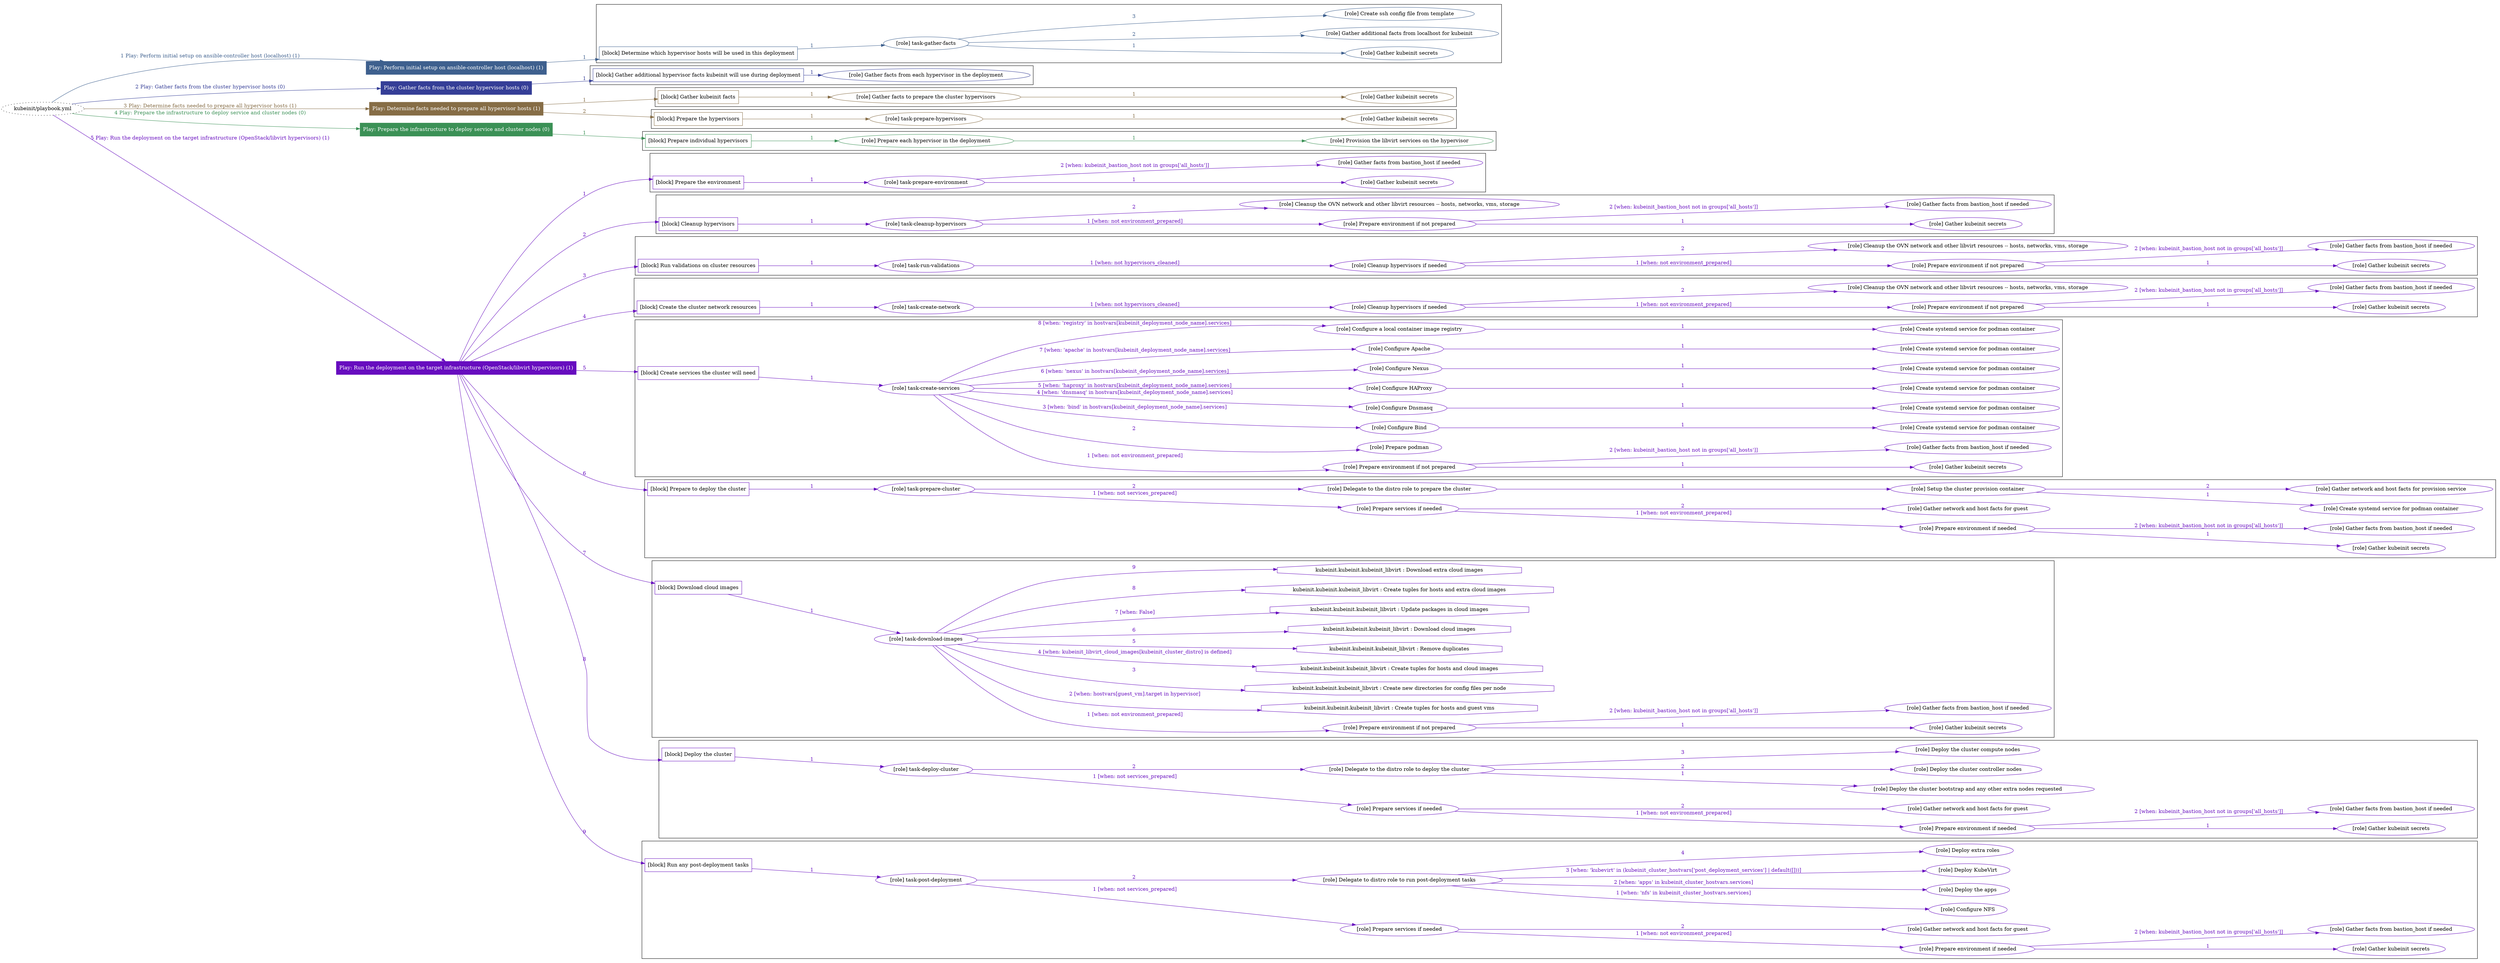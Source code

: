 digraph {
	graph [concentrate=true ordering=in rankdir=LR ratio=fill]
	edge [esep=5 sep=10]
	"kubeinit/playbook.yml" [URL="/home/runner/work/kubeinit/kubeinit/kubeinit/playbook.yml" id=playbook_08ec7c3e style=dotted]
	"kubeinit/playbook.yml" -> play_12ed6f10 [label="1 Play: Perform initial setup on ansible-controller host (localhost) (1)" color="#3e608e" fontcolor="#3e608e" id=edge_play_12ed6f10 labeltooltip="1 Play: Perform initial setup on ansible-controller host (localhost) (1)" tooltip="1 Play: Perform initial setup on ansible-controller host (localhost) (1)"]
	subgraph "Play: Perform initial setup on ansible-controller host (localhost) (1)" {
		play_12ed6f10 [label="Play: Perform initial setup on ansible-controller host (localhost) (1)" URL="/home/runner/work/kubeinit/kubeinit/kubeinit/playbook.yml" color="#3e608e" fontcolor="#ffffff" id=play_12ed6f10 shape=box style=filled tooltip=localhost]
		play_12ed6f10 -> block_1a555337 [label=1 color="#3e608e" fontcolor="#3e608e" id=edge_block_1a555337 labeltooltip=1 tooltip=1]
		subgraph cluster_block_1a555337 {
			block_1a555337 [label="[block] Determine which hypervisor hosts will be used in this deployment" URL="/home/runner/work/kubeinit/kubeinit/kubeinit/playbook.yml" color="#3e608e" id=block_1a555337 labeltooltip="Determine which hypervisor hosts will be used in this deployment" shape=box tooltip="Determine which hypervisor hosts will be used in this deployment"]
			block_1a555337 -> role_d65d535e [label="1 " color="#3e608e" fontcolor="#3e608e" id=edge_role_d65d535e labeltooltip="1 " tooltip="1 "]
			subgraph "task-gather-facts" {
				role_d65d535e [label="[role] task-gather-facts" URL="/home/runner/work/kubeinit/kubeinit/kubeinit/playbook.yml" color="#3e608e" id=role_d65d535e tooltip="task-gather-facts"]
				role_d65d535e -> role_f4d0f51a [label="1 " color="#3e608e" fontcolor="#3e608e" id=edge_role_f4d0f51a labeltooltip="1 " tooltip="1 "]
				subgraph "Gather kubeinit secrets" {
					role_f4d0f51a [label="[role] Gather kubeinit secrets" URL="/home/runner/.ansible/collections/ansible_collections/kubeinit/kubeinit/roles/kubeinit_prepare/tasks/build_hypervisors_group.yml" color="#3e608e" id=role_f4d0f51a tooltip="Gather kubeinit secrets"]
				}
				role_d65d535e -> role_9dba77b3 [label="2 " color="#3e608e" fontcolor="#3e608e" id=edge_role_9dba77b3 labeltooltip="2 " tooltip="2 "]
				subgraph "Gather additional facts from localhost for kubeinit" {
					role_9dba77b3 [label="[role] Gather additional facts from localhost for kubeinit" URL="/home/runner/.ansible/collections/ansible_collections/kubeinit/kubeinit/roles/kubeinit_prepare/tasks/build_hypervisors_group.yml" color="#3e608e" id=role_9dba77b3 tooltip="Gather additional facts from localhost for kubeinit"]
				}
				role_d65d535e -> role_646c5c0f [label="3 " color="#3e608e" fontcolor="#3e608e" id=edge_role_646c5c0f labeltooltip="3 " tooltip="3 "]
				subgraph "Create ssh config file from template" {
					role_646c5c0f [label="[role] Create ssh config file from template" URL="/home/runner/.ansible/collections/ansible_collections/kubeinit/kubeinit/roles/kubeinit_prepare/tasks/build_hypervisors_group.yml" color="#3e608e" id=role_646c5c0f tooltip="Create ssh config file from template"]
				}
			}
		}
	}
	"kubeinit/playbook.yml" -> play_ee536a02 [label="2 Play: Gather facts from the cluster hypervisor hosts (0)" color="#353e97" fontcolor="#353e97" id=edge_play_ee536a02 labeltooltip="2 Play: Gather facts from the cluster hypervisor hosts (0)" tooltip="2 Play: Gather facts from the cluster hypervisor hosts (0)"]
	subgraph "Play: Gather facts from the cluster hypervisor hosts (0)" {
		play_ee536a02 [label="Play: Gather facts from the cluster hypervisor hosts (0)" URL="/home/runner/work/kubeinit/kubeinit/kubeinit/playbook.yml" color="#353e97" fontcolor="#ffffff" id=play_ee536a02 shape=box style=filled tooltip="Play: Gather facts from the cluster hypervisor hosts (0)"]
		play_ee536a02 -> block_5d9f57e0 [label=1 color="#353e97" fontcolor="#353e97" id=edge_block_5d9f57e0 labeltooltip=1 tooltip=1]
		subgraph cluster_block_5d9f57e0 {
			block_5d9f57e0 [label="[block] Gather additional hypervisor facts kubeinit will use during deployment" URL="/home/runner/work/kubeinit/kubeinit/kubeinit/playbook.yml" color="#353e97" id=block_5d9f57e0 labeltooltip="Gather additional hypervisor facts kubeinit will use during deployment" shape=box tooltip="Gather additional hypervisor facts kubeinit will use during deployment"]
			block_5d9f57e0 -> role_da6ec9a6 [label="1 " color="#353e97" fontcolor="#353e97" id=edge_role_da6ec9a6 labeltooltip="1 " tooltip="1 "]
			subgraph "Gather facts from each hypervisor in the deployment" {
				role_da6ec9a6 [label="[role] Gather facts from each hypervisor in the deployment" URL="/home/runner/work/kubeinit/kubeinit/kubeinit/playbook.yml" color="#353e97" id=role_da6ec9a6 tooltip="Gather facts from each hypervisor in the deployment"]
			}
		}
	}
	"kubeinit/playbook.yml" -> play_3bdcb96e [label="3 Play: Determine facts needed to prepare all hypervisor hosts (1)" color="#866d46" fontcolor="#866d46" id=edge_play_3bdcb96e labeltooltip="3 Play: Determine facts needed to prepare all hypervisor hosts (1)" tooltip="3 Play: Determine facts needed to prepare all hypervisor hosts (1)"]
	subgraph "Play: Determine facts needed to prepare all hypervisor hosts (1)" {
		play_3bdcb96e [label="Play: Determine facts needed to prepare all hypervisor hosts (1)" URL="/home/runner/work/kubeinit/kubeinit/kubeinit/playbook.yml" color="#866d46" fontcolor="#ffffff" id=play_3bdcb96e shape=box style=filled tooltip=localhost]
		play_3bdcb96e -> block_f6c8a463 [label=1 color="#866d46" fontcolor="#866d46" id=edge_block_f6c8a463 labeltooltip=1 tooltip=1]
		subgraph cluster_block_f6c8a463 {
			block_f6c8a463 [label="[block] Gather kubeinit facts" URL="/home/runner/work/kubeinit/kubeinit/kubeinit/playbook.yml" color="#866d46" id=block_f6c8a463 labeltooltip="Gather kubeinit facts" shape=box tooltip="Gather kubeinit facts"]
			block_f6c8a463 -> role_5ce0b0cf [label="1 " color="#866d46" fontcolor="#866d46" id=edge_role_5ce0b0cf labeltooltip="1 " tooltip="1 "]
			subgraph "Gather facts to prepare the cluster hypervisors" {
				role_5ce0b0cf [label="[role] Gather facts to prepare the cluster hypervisors" URL="/home/runner/work/kubeinit/kubeinit/kubeinit/playbook.yml" color="#866d46" id=role_5ce0b0cf tooltip="Gather facts to prepare the cluster hypervisors"]
				role_5ce0b0cf -> role_f9152ac8 [label="1 " color="#866d46" fontcolor="#866d46" id=edge_role_f9152ac8 labeltooltip="1 " tooltip="1 "]
				subgraph "Gather kubeinit secrets" {
					role_f9152ac8 [label="[role] Gather kubeinit secrets" URL="/home/runner/.ansible/collections/ansible_collections/kubeinit/kubeinit/roles/kubeinit_prepare/tasks/gather_kubeinit_facts.yml" color="#866d46" id=role_f9152ac8 tooltip="Gather kubeinit secrets"]
				}
			}
		}
		play_3bdcb96e -> block_72386285 [label=2 color="#866d46" fontcolor="#866d46" id=edge_block_72386285 labeltooltip=2 tooltip=2]
		subgraph cluster_block_72386285 {
			block_72386285 [label="[block] Prepare the hypervisors" URL="/home/runner/work/kubeinit/kubeinit/kubeinit/playbook.yml" color="#866d46" id=block_72386285 labeltooltip="Prepare the hypervisors" shape=box tooltip="Prepare the hypervisors"]
			block_72386285 -> role_92b0559b [label="1 " color="#866d46" fontcolor="#866d46" id=edge_role_92b0559b labeltooltip="1 " tooltip="1 "]
			subgraph "task-prepare-hypervisors" {
				role_92b0559b [label="[role] task-prepare-hypervisors" URL="/home/runner/work/kubeinit/kubeinit/kubeinit/playbook.yml" color="#866d46" id=role_92b0559b tooltip="task-prepare-hypervisors"]
				role_92b0559b -> role_fb3ad36e [label="1 " color="#866d46" fontcolor="#866d46" id=edge_role_fb3ad36e labeltooltip="1 " tooltip="1 "]
				subgraph "Gather kubeinit secrets" {
					role_fb3ad36e [label="[role] Gather kubeinit secrets" URL="/home/runner/.ansible/collections/ansible_collections/kubeinit/kubeinit/roles/kubeinit_prepare/tasks/gather_kubeinit_facts.yml" color="#866d46" id=role_fb3ad36e tooltip="Gather kubeinit secrets"]
				}
			}
		}
	}
	"kubeinit/playbook.yml" -> play_a2f97cb0 [label="4 Play: Prepare the infrastructure to deploy service and cluster nodes (0)" color="#3b9156" fontcolor="#3b9156" id=edge_play_a2f97cb0 labeltooltip="4 Play: Prepare the infrastructure to deploy service and cluster nodes (0)" tooltip="4 Play: Prepare the infrastructure to deploy service and cluster nodes (0)"]
	subgraph "Play: Prepare the infrastructure to deploy service and cluster nodes (0)" {
		play_a2f97cb0 [label="Play: Prepare the infrastructure to deploy service and cluster nodes (0)" URL="/home/runner/work/kubeinit/kubeinit/kubeinit/playbook.yml" color="#3b9156" fontcolor="#ffffff" id=play_a2f97cb0 shape=box style=filled tooltip="Play: Prepare the infrastructure to deploy service and cluster nodes (0)"]
		play_a2f97cb0 -> block_b6329517 [label=1 color="#3b9156" fontcolor="#3b9156" id=edge_block_b6329517 labeltooltip=1 tooltip=1]
		subgraph cluster_block_b6329517 {
			block_b6329517 [label="[block] Prepare individual hypervisors" URL="/home/runner/work/kubeinit/kubeinit/kubeinit/playbook.yml" color="#3b9156" id=block_b6329517 labeltooltip="Prepare individual hypervisors" shape=box tooltip="Prepare individual hypervisors"]
			block_b6329517 -> role_7e7d5254 [label="1 " color="#3b9156" fontcolor="#3b9156" id=edge_role_7e7d5254 labeltooltip="1 " tooltip="1 "]
			subgraph "Prepare each hypervisor in the deployment" {
				role_7e7d5254 [label="[role] Prepare each hypervisor in the deployment" URL="/home/runner/work/kubeinit/kubeinit/kubeinit/playbook.yml" color="#3b9156" id=role_7e7d5254 tooltip="Prepare each hypervisor in the deployment"]
				role_7e7d5254 -> role_4ab13ee2 [label="1 " color="#3b9156" fontcolor="#3b9156" id=edge_role_4ab13ee2 labeltooltip="1 " tooltip="1 "]
				subgraph "Provision the libvirt services on the hypervisor" {
					role_4ab13ee2 [label="[role] Provision the libvirt services on the hypervisor" URL="/home/runner/.ansible/collections/ansible_collections/kubeinit/kubeinit/roles/kubeinit_prepare/tasks/prepare_hypervisor.yml" color="#3b9156" id=role_4ab13ee2 tooltip="Provision the libvirt services on the hypervisor"]
				}
			}
		}
	}
	"kubeinit/playbook.yml" -> play_ad99566f [label="5 Play: Run the deployment on the target infrastructure (OpenStack/libvirt hypervisors) (1)" color="#670dbf" fontcolor="#670dbf" id=edge_play_ad99566f labeltooltip="5 Play: Run the deployment on the target infrastructure (OpenStack/libvirt hypervisors) (1)" tooltip="5 Play: Run the deployment on the target infrastructure (OpenStack/libvirt hypervisors) (1)"]
	subgraph "Play: Run the deployment on the target infrastructure (OpenStack/libvirt hypervisors) (1)" {
		play_ad99566f [label="Play: Run the deployment on the target infrastructure (OpenStack/libvirt hypervisors) (1)" URL="/home/runner/work/kubeinit/kubeinit/kubeinit/playbook.yml" color="#670dbf" fontcolor="#ffffff" id=play_ad99566f shape=box style=filled tooltip=localhost]
		play_ad99566f -> block_abda7d56 [label=1 color="#670dbf" fontcolor="#670dbf" id=edge_block_abda7d56 labeltooltip=1 tooltip=1]
		subgraph cluster_block_abda7d56 {
			block_abda7d56 [label="[block] Prepare the environment" URL="/home/runner/work/kubeinit/kubeinit/kubeinit/playbook.yml" color="#670dbf" id=block_abda7d56 labeltooltip="Prepare the environment" shape=box tooltip="Prepare the environment"]
			block_abda7d56 -> role_585fb19f [label="1 " color="#670dbf" fontcolor="#670dbf" id=edge_role_585fb19f labeltooltip="1 " tooltip="1 "]
			subgraph "task-prepare-environment" {
				role_585fb19f [label="[role] task-prepare-environment" URL="/home/runner/work/kubeinit/kubeinit/kubeinit/playbook.yml" color="#670dbf" id=role_585fb19f tooltip="task-prepare-environment"]
				role_585fb19f -> role_8fb4e7ad [label="1 " color="#670dbf" fontcolor="#670dbf" id=edge_role_8fb4e7ad labeltooltip="1 " tooltip="1 "]
				subgraph "Gather kubeinit secrets" {
					role_8fb4e7ad [label="[role] Gather kubeinit secrets" URL="/home/runner/.ansible/collections/ansible_collections/kubeinit/kubeinit/roles/kubeinit_prepare/tasks/gather_kubeinit_facts.yml" color="#670dbf" id=role_8fb4e7ad tooltip="Gather kubeinit secrets"]
				}
				role_585fb19f -> role_7e71d347 [label="2 [when: kubeinit_bastion_host not in groups['all_hosts']]" color="#670dbf" fontcolor="#670dbf" id=edge_role_7e71d347 labeltooltip="2 [when: kubeinit_bastion_host not in groups['all_hosts']]" tooltip="2 [when: kubeinit_bastion_host not in groups['all_hosts']]"]
				subgraph "Gather facts from bastion_host if needed" {
					role_7e71d347 [label="[role] Gather facts from bastion_host if needed" URL="/home/runner/.ansible/collections/ansible_collections/kubeinit/kubeinit/roles/kubeinit_prepare/tasks/main.yml" color="#670dbf" id=role_7e71d347 tooltip="Gather facts from bastion_host if needed"]
				}
			}
		}
		play_ad99566f -> block_5d098be4 [label=2 color="#670dbf" fontcolor="#670dbf" id=edge_block_5d098be4 labeltooltip=2 tooltip=2]
		subgraph cluster_block_5d098be4 {
			block_5d098be4 [label="[block] Cleanup hypervisors" URL="/home/runner/work/kubeinit/kubeinit/kubeinit/playbook.yml" color="#670dbf" id=block_5d098be4 labeltooltip="Cleanup hypervisors" shape=box tooltip="Cleanup hypervisors"]
			block_5d098be4 -> role_5d64530e [label="1 " color="#670dbf" fontcolor="#670dbf" id=edge_role_5d64530e labeltooltip="1 " tooltip="1 "]
			subgraph "task-cleanup-hypervisors" {
				role_5d64530e [label="[role] task-cleanup-hypervisors" URL="/home/runner/work/kubeinit/kubeinit/kubeinit/playbook.yml" color="#670dbf" id=role_5d64530e tooltip="task-cleanup-hypervisors"]
				role_5d64530e -> role_6885a7ba [label="1 [when: not environment_prepared]" color="#670dbf" fontcolor="#670dbf" id=edge_role_6885a7ba labeltooltip="1 [when: not environment_prepared]" tooltip="1 [when: not environment_prepared]"]
				subgraph "Prepare environment if not prepared" {
					role_6885a7ba [label="[role] Prepare environment if not prepared" URL="/home/runner/.ansible/collections/ansible_collections/kubeinit/kubeinit/roles/kubeinit_libvirt/tasks/cleanup_hypervisors.yml" color="#670dbf" id=role_6885a7ba tooltip="Prepare environment if not prepared"]
					role_6885a7ba -> role_aa799980 [label="1 " color="#670dbf" fontcolor="#670dbf" id=edge_role_aa799980 labeltooltip="1 " tooltip="1 "]
					subgraph "Gather kubeinit secrets" {
						role_aa799980 [label="[role] Gather kubeinit secrets" URL="/home/runner/.ansible/collections/ansible_collections/kubeinit/kubeinit/roles/kubeinit_prepare/tasks/gather_kubeinit_facts.yml" color="#670dbf" id=role_aa799980 tooltip="Gather kubeinit secrets"]
					}
					role_6885a7ba -> role_cbe39ec2 [label="2 [when: kubeinit_bastion_host not in groups['all_hosts']]" color="#670dbf" fontcolor="#670dbf" id=edge_role_cbe39ec2 labeltooltip="2 [when: kubeinit_bastion_host not in groups['all_hosts']]" tooltip="2 [when: kubeinit_bastion_host not in groups['all_hosts']]"]
					subgraph "Gather facts from bastion_host if needed" {
						role_cbe39ec2 [label="[role] Gather facts from bastion_host if needed" URL="/home/runner/.ansible/collections/ansible_collections/kubeinit/kubeinit/roles/kubeinit_prepare/tasks/main.yml" color="#670dbf" id=role_cbe39ec2 tooltip="Gather facts from bastion_host if needed"]
					}
				}
				role_5d64530e -> role_1bf065bf [label="2 " color="#670dbf" fontcolor="#670dbf" id=edge_role_1bf065bf labeltooltip="2 " tooltip="2 "]
				subgraph "Cleanup the OVN network and other libvirt resources -- hosts, networks, vms, storage" {
					role_1bf065bf [label="[role] Cleanup the OVN network and other libvirt resources -- hosts, networks, vms, storage" URL="/home/runner/.ansible/collections/ansible_collections/kubeinit/kubeinit/roles/kubeinit_libvirt/tasks/cleanup_hypervisors.yml" color="#670dbf" id=role_1bf065bf tooltip="Cleanup the OVN network and other libvirt resources -- hosts, networks, vms, storage"]
				}
			}
		}
		play_ad99566f -> block_1a56eb21 [label=3 color="#670dbf" fontcolor="#670dbf" id=edge_block_1a56eb21 labeltooltip=3 tooltip=3]
		subgraph cluster_block_1a56eb21 {
			block_1a56eb21 [label="[block] Run validations on cluster resources" URL="/home/runner/work/kubeinit/kubeinit/kubeinit/playbook.yml" color="#670dbf" id=block_1a56eb21 labeltooltip="Run validations on cluster resources" shape=box tooltip="Run validations on cluster resources"]
			block_1a56eb21 -> role_e16a46fb [label="1 " color="#670dbf" fontcolor="#670dbf" id=edge_role_e16a46fb labeltooltip="1 " tooltip="1 "]
			subgraph "task-run-validations" {
				role_e16a46fb [label="[role] task-run-validations" URL="/home/runner/work/kubeinit/kubeinit/kubeinit/playbook.yml" color="#670dbf" id=role_e16a46fb tooltip="task-run-validations"]
				role_e16a46fb -> role_4ffbe7b4 [label="1 [when: not hypervisors_cleaned]" color="#670dbf" fontcolor="#670dbf" id=edge_role_4ffbe7b4 labeltooltip="1 [when: not hypervisors_cleaned]" tooltip="1 [when: not hypervisors_cleaned]"]
				subgraph "Cleanup hypervisors if needed" {
					role_4ffbe7b4 [label="[role] Cleanup hypervisors if needed" URL="/home/runner/.ansible/collections/ansible_collections/kubeinit/kubeinit/roles/kubeinit_validations/tasks/main.yml" color="#670dbf" id=role_4ffbe7b4 tooltip="Cleanup hypervisors if needed"]
					role_4ffbe7b4 -> role_87df8b4b [label="1 [when: not environment_prepared]" color="#670dbf" fontcolor="#670dbf" id=edge_role_87df8b4b labeltooltip="1 [when: not environment_prepared]" tooltip="1 [when: not environment_prepared]"]
					subgraph "Prepare environment if not prepared" {
						role_87df8b4b [label="[role] Prepare environment if not prepared" URL="/home/runner/.ansible/collections/ansible_collections/kubeinit/kubeinit/roles/kubeinit_libvirt/tasks/cleanup_hypervisors.yml" color="#670dbf" id=role_87df8b4b tooltip="Prepare environment if not prepared"]
						role_87df8b4b -> role_d9d6ab07 [label="1 " color="#670dbf" fontcolor="#670dbf" id=edge_role_d9d6ab07 labeltooltip="1 " tooltip="1 "]
						subgraph "Gather kubeinit secrets" {
							role_d9d6ab07 [label="[role] Gather kubeinit secrets" URL="/home/runner/.ansible/collections/ansible_collections/kubeinit/kubeinit/roles/kubeinit_prepare/tasks/gather_kubeinit_facts.yml" color="#670dbf" id=role_d9d6ab07 tooltip="Gather kubeinit secrets"]
						}
						role_87df8b4b -> role_69b92527 [label="2 [when: kubeinit_bastion_host not in groups['all_hosts']]" color="#670dbf" fontcolor="#670dbf" id=edge_role_69b92527 labeltooltip="2 [when: kubeinit_bastion_host not in groups['all_hosts']]" tooltip="2 [when: kubeinit_bastion_host not in groups['all_hosts']]"]
						subgraph "Gather facts from bastion_host if needed" {
							role_69b92527 [label="[role] Gather facts from bastion_host if needed" URL="/home/runner/.ansible/collections/ansible_collections/kubeinit/kubeinit/roles/kubeinit_prepare/tasks/main.yml" color="#670dbf" id=role_69b92527 tooltip="Gather facts from bastion_host if needed"]
						}
					}
					role_4ffbe7b4 -> role_d5aeab8c [label="2 " color="#670dbf" fontcolor="#670dbf" id=edge_role_d5aeab8c labeltooltip="2 " tooltip="2 "]
					subgraph "Cleanup the OVN network and other libvirt resources -- hosts, networks, vms, storage" {
						role_d5aeab8c [label="[role] Cleanup the OVN network and other libvirt resources -- hosts, networks, vms, storage" URL="/home/runner/.ansible/collections/ansible_collections/kubeinit/kubeinit/roles/kubeinit_libvirt/tasks/cleanup_hypervisors.yml" color="#670dbf" id=role_d5aeab8c tooltip="Cleanup the OVN network and other libvirt resources -- hosts, networks, vms, storage"]
					}
				}
			}
		}
		play_ad99566f -> block_ac04b1c7 [label=4 color="#670dbf" fontcolor="#670dbf" id=edge_block_ac04b1c7 labeltooltip=4 tooltip=4]
		subgraph cluster_block_ac04b1c7 {
			block_ac04b1c7 [label="[block] Create the cluster network resources" URL="/home/runner/work/kubeinit/kubeinit/kubeinit/playbook.yml" color="#670dbf" id=block_ac04b1c7 labeltooltip="Create the cluster network resources" shape=box tooltip="Create the cluster network resources"]
			block_ac04b1c7 -> role_a1727f25 [label="1 " color="#670dbf" fontcolor="#670dbf" id=edge_role_a1727f25 labeltooltip="1 " tooltip="1 "]
			subgraph "task-create-network" {
				role_a1727f25 [label="[role] task-create-network" URL="/home/runner/work/kubeinit/kubeinit/kubeinit/playbook.yml" color="#670dbf" id=role_a1727f25 tooltip="task-create-network"]
				role_a1727f25 -> role_662faa00 [label="1 [when: not hypervisors_cleaned]" color="#670dbf" fontcolor="#670dbf" id=edge_role_662faa00 labeltooltip="1 [when: not hypervisors_cleaned]" tooltip="1 [when: not hypervisors_cleaned]"]
				subgraph "Cleanup hypervisors if needed" {
					role_662faa00 [label="[role] Cleanup hypervisors if needed" URL="/home/runner/.ansible/collections/ansible_collections/kubeinit/kubeinit/roles/kubeinit_libvirt/tasks/create_network.yml" color="#670dbf" id=role_662faa00 tooltip="Cleanup hypervisors if needed"]
					role_662faa00 -> role_e7b7d570 [label="1 [when: not environment_prepared]" color="#670dbf" fontcolor="#670dbf" id=edge_role_e7b7d570 labeltooltip="1 [when: not environment_prepared]" tooltip="1 [when: not environment_prepared]"]
					subgraph "Prepare environment if not prepared" {
						role_e7b7d570 [label="[role] Prepare environment if not prepared" URL="/home/runner/.ansible/collections/ansible_collections/kubeinit/kubeinit/roles/kubeinit_libvirt/tasks/cleanup_hypervisors.yml" color="#670dbf" id=role_e7b7d570 tooltip="Prepare environment if not prepared"]
						role_e7b7d570 -> role_660aa59c [label="1 " color="#670dbf" fontcolor="#670dbf" id=edge_role_660aa59c labeltooltip="1 " tooltip="1 "]
						subgraph "Gather kubeinit secrets" {
							role_660aa59c [label="[role] Gather kubeinit secrets" URL="/home/runner/.ansible/collections/ansible_collections/kubeinit/kubeinit/roles/kubeinit_prepare/tasks/gather_kubeinit_facts.yml" color="#670dbf" id=role_660aa59c tooltip="Gather kubeinit secrets"]
						}
						role_e7b7d570 -> role_97b4f26d [label="2 [when: kubeinit_bastion_host not in groups['all_hosts']]" color="#670dbf" fontcolor="#670dbf" id=edge_role_97b4f26d labeltooltip="2 [when: kubeinit_bastion_host not in groups['all_hosts']]" tooltip="2 [when: kubeinit_bastion_host not in groups['all_hosts']]"]
						subgraph "Gather facts from bastion_host if needed" {
							role_97b4f26d [label="[role] Gather facts from bastion_host if needed" URL="/home/runner/.ansible/collections/ansible_collections/kubeinit/kubeinit/roles/kubeinit_prepare/tasks/main.yml" color="#670dbf" id=role_97b4f26d tooltip="Gather facts from bastion_host if needed"]
						}
					}
					role_662faa00 -> role_501478ac [label="2 " color="#670dbf" fontcolor="#670dbf" id=edge_role_501478ac labeltooltip="2 " tooltip="2 "]
					subgraph "Cleanup the OVN network and other libvirt resources -- hosts, networks, vms, storage" {
						role_501478ac [label="[role] Cleanup the OVN network and other libvirt resources -- hosts, networks, vms, storage" URL="/home/runner/.ansible/collections/ansible_collections/kubeinit/kubeinit/roles/kubeinit_libvirt/tasks/cleanup_hypervisors.yml" color="#670dbf" id=role_501478ac tooltip="Cleanup the OVN network and other libvirt resources -- hosts, networks, vms, storage"]
					}
				}
			}
		}
		play_ad99566f -> block_d02f5ea3 [label=5 color="#670dbf" fontcolor="#670dbf" id=edge_block_d02f5ea3 labeltooltip=5 tooltip=5]
		subgraph cluster_block_d02f5ea3 {
			block_d02f5ea3 [label="[block] Create services the cluster will need" URL="/home/runner/work/kubeinit/kubeinit/kubeinit/playbook.yml" color="#670dbf" id=block_d02f5ea3 labeltooltip="Create services the cluster will need" shape=box tooltip="Create services the cluster will need"]
			block_d02f5ea3 -> role_9ae91412 [label="1 " color="#670dbf" fontcolor="#670dbf" id=edge_role_9ae91412 labeltooltip="1 " tooltip="1 "]
			subgraph "task-create-services" {
				role_9ae91412 [label="[role] task-create-services" URL="/home/runner/work/kubeinit/kubeinit/kubeinit/playbook.yml" color="#670dbf" id=role_9ae91412 tooltip="task-create-services"]
				role_9ae91412 -> role_6a547fdb [label="1 [when: not environment_prepared]" color="#670dbf" fontcolor="#670dbf" id=edge_role_6a547fdb labeltooltip="1 [when: not environment_prepared]" tooltip="1 [when: not environment_prepared]"]
				subgraph "Prepare environment if not prepared" {
					role_6a547fdb [label="[role] Prepare environment if not prepared" URL="/home/runner/.ansible/collections/ansible_collections/kubeinit/kubeinit/roles/kubeinit_services/tasks/main.yml" color="#670dbf" id=role_6a547fdb tooltip="Prepare environment if not prepared"]
					role_6a547fdb -> role_362484d3 [label="1 " color="#670dbf" fontcolor="#670dbf" id=edge_role_362484d3 labeltooltip="1 " tooltip="1 "]
					subgraph "Gather kubeinit secrets" {
						role_362484d3 [label="[role] Gather kubeinit secrets" URL="/home/runner/.ansible/collections/ansible_collections/kubeinit/kubeinit/roles/kubeinit_prepare/tasks/gather_kubeinit_facts.yml" color="#670dbf" id=role_362484d3 tooltip="Gather kubeinit secrets"]
					}
					role_6a547fdb -> role_6a6eda0a [label="2 [when: kubeinit_bastion_host not in groups['all_hosts']]" color="#670dbf" fontcolor="#670dbf" id=edge_role_6a6eda0a labeltooltip="2 [when: kubeinit_bastion_host not in groups['all_hosts']]" tooltip="2 [when: kubeinit_bastion_host not in groups['all_hosts']]"]
					subgraph "Gather facts from bastion_host if needed" {
						role_6a6eda0a [label="[role] Gather facts from bastion_host if needed" URL="/home/runner/.ansible/collections/ansible_collections/kubeinit/kubeinit/roles/kubeinit_prepare/tasks/main.yml" color="#670dbf" id=role_6a6eda0a tooltip="Gather facts from bastion_host if needed"]
					}
				}
				role_9ae91412 -> role_c68b6ec8 [label="2 " color="#670dbf" fontcolor="#670dbf" id=edge_role_c68b6ec8 labeltooltip="2 " tooltip="2 "]
				subgraph "Prepare podman" {
					role_c68b6ec8 [label="[role] Prepare podman" URL="/home/runner/.ansible/collections/ansible_collections/kubeinit/kubeinit/roles/kubeinit_services/tasks/00_create_service_pod.yml" color="#670dbf" id=role_c68b6ec8 tooltip="Prepare podman"]
				}
				role_9ae91412 -> role_b8e7d8b8 [label="3 [when: 'bind' in hostvars[kubeinit_deployment_node_name].services]" color="#670dbf" fontcolor="#670dbf" id=edge_role_b8e7d8b8 labeltooltip="3 [when: 'bind' in hostvars[kubeinit_deployment_node_name].services]" tooltip="3 [when: 'bind' in hostvars[kubeinit_deployment_node_name].services]"]
				subgraph "Configure Bind" {
					role_b8e7d8b8 [label="[role] Configure Bind" URL="/home/runner/.ansible/collections/ansible_collections/kubeinit/kubeinit/roles/kubeinit_services/tasks/start_services_containers.yml" color="#670dbf" id=role_b8e7d8b8 tooltip="Configure Bind"]
					role_b8e7d8b8 -> role_95bd70d6 [label="1 " color="#670dbf" fontcolor="#670dbf" id=edge_role_95bd70d6 labeltooltip="1 " tooltip="1 "]
					subgraph "Create systemd service for podman container" {
						role_95bd70d6 [label="[role] Create systemd service for podman container" URL="/home/runner/.ansible/collections/ansible_collections/kubeinit/kubeinit/roles/kubeinit_bind/tasks/main.yml" color="#670dbf" id=role_95bd70d6 tooltip="Create systemd service for podman container"]
					}
				}
				role_9ae91412 -> role_7866b683 [label="4 [when: 'dnsmasq' in hostvars[kubeinit_deployment_node_name].services]" color="#670dbf" fontcolor="#670dbf" id=edge_role_7866b683 labeltooltip="4 [when: 'dnsmasq' in hostvars[kubeinit_deployment_node_name].services]" tooltip="4 [when: 'dnsmasq' in hostvars[kubeinit_deployment_node_name].services]"]
				subgraph "Configure Dnsmasq" {
					role_7866b683 [label="[role] Configure Dnsmasq" URL="/home/runner/.ansible/collections/ansible_collections/kubeinit/kubeinit/roles/kubeinit_services/tasks/start_services_containers.yml" color="#670dbf" id=role_7866b683 tooltip="Configure Dnsmasq"]
					role_7866b683 -> role_bfbe4eea [label="1 " color="#670dbf" fontcolor="#670dbf" id=edge_role_bfbe4eea labeltooltip="1 " tooltip="1 "]
					subgraph "Create systemd service for podman container" {
						role_bfbe4eea [label="[role] Create systemd service for podman container" URL="/home/runner/.ansible/collections/ansible_collections/kubeinit/kubeinit/roles/kubeinit_dnsmasq/tasks/main.yml" color="#670dbf" id=role_bfbe4eea tooltip="Create systemd service for podman container"]
					}
				}
				role_9ae91412 -> role_4917b85c [label="5 [when: 'haproxy' in hostvars[kubeinit_deployment_node_name].services]" color="#670dbf" fontcolor="#670dbf" id=edge_role_4917b85c labeltooltip="5 [when: 'haproxy' in hostvars[kubeinit_deployment_node_name].services]" tooltip="5 [when: 'haproxy' in hostvars[kubeinit_deployment_node_name].services]"]
				subgraph "Configure HAProxy" {
					role_4917b85c [label="[role] Configure HAProxy" URL="/home/runner/.ansible/collections/ansible_collections/kubeinit/kubeinit/roles/kubeinit_services/tasks/start_services_containers.yml" color="#670dbf" id=role_4917b85c tooltip="Configure HAProxy"]
					role_4917b85c -> role_aa1553e1 [label="1 " color="#670dbf" fontcolor="#670dbf" id=edge_role_aa1553e1 labeltooltip="1 " tooltip="1 "]
					subgraph "Create systemd service for podman container" {
						role_aa1553e1 [label="[role] Create systemd service for podman container" URL="/home/runner/.ansible/collections/ansible_collections/kubeinit/kubeinit/roles/kubeinit_haproxy/tasks/main.yml" color="#670dbf" id=role_aa1553e1 tooltip="Create systemd service for podman container"]
					}
				}
				role_9ae91412 -> role_45c3444d [label="6 [when: 'nexus' in hostvars[kubeinit_deployment_node_name].services]" color="#670dbf" fontcolor="#670dbf" id=edge_role_45c3444d labeltooltip="6 [when: 'nexus' in hostvars[kubeinit_deployment_node_name].services]" tooltip="6 [when: 'nexus' in hostvars[kubeinit_deployment_node_name].services]"]
				subgraph "Configure Nexus" {
					role_45c3444d [label="[role] Configure Nexus" URL="/home/runner/.ansible/collections/ansible_collections/kubeinit/kubeinit/roles/kubeinit_services/tasks/start_services_containers.yml" color="#670dbf" id=role_45c3444d tooltip="Configure Nexus"]
					role_45c3444d -> role_8de32d2a [label="1 " color="#670dbf" fontcolor="#670dbf" id=edge_role_8de32d2a labeltooltip="1 " tooltip="1 "]
					subgraph "Create systemd service for podman container" {
						role_8de32d2a [label="[role] Create systemd service for podman container" URL="/home/runner/.ansible/collections/ansible_collections/kubeinit/kubeinit/roles/kubeinit_nexus/tasks/main.yml" color="#670dbf" id=role_8de32d2a tooltip="Create systemd service for podman container"]
					}
				}
				role_9ae91412 -> role_b11d073c [label="7 [when: 'apache' in hostvars[kubeinit_deployment_node_name].services]" color="#670dbf" fontcolor="#670dbf" id=edge_role_b11d073c labeltooltip="7 [when: 'apache' in hostvars[kubeinit_deployment_node_name].services]" tooltip="7 [when: 'apache' in hostvars[kubeinit_deployment_node_name].services]"]
				subgraph "Configure Apache" {
					role_b11d073c [label="[role] Configure Apache" URL="/home/runner/.ansible/collections/ansible_collections/kubeinit/kubeinit/roles/kubeinit_services/tasks/start_services_containers.yml" color="#670dbf" id=role_b11d073c tooltip="Configure Apache"]
					role_b11d073c -> role_e3cb525c [label="1 " color="#670dbf" fontcolor="#670dbf" id=edge_role_e3cb525c labeltooltip="1 " tooltip="1 "]
					subgraph "Create systemd service for podman container" {
						role_e3cb525c [label="[role] Create systemd service for podman container" URL="/home/runner/.ansible/collections/ansible_collections/kubeinit/kubeinit/roles/kubeinit_apache/tasks/main.yml" color="#670dbf" id=role_e3cb525c tooltip="Create systemd service for podman container"]
					}
				}
				role_9ae91412 -> role_8d3755a8 [label="8 [when: 'registry' in hostvars[kubeinit_deployment_node_name].services]" color="#670dbf" fontcolor="#670dbf" id=edge_role_8d3755a8 labeltooltip="8 [when: 'registry' in hostvars[kubeinit_deployment_node_name].services]" tooltip="8 [when: 'registry' in hostvars[kubeinit_deployment_node_name].services]"]
				subgraph "Configure a local container image registry" {
					role_8d3755a8 [label="[role] Configure a local container image registry" URL="/home/runner/.ansible/collections/ansible_collections/kubeinit/kubeinit/roles/kubeinit_services/tasks/start_services_containers.yml" color="#670dbf" id=role_8d3755a8 tooltip="Configure a local container image registry"]
					role_8d3755a8 -> role_ccf4b75e [label="1 " color="#670dbf" fontcolor="#670dbf" id=edge_role_ccf4b75e labeltooltip="1 " tooltip="1 "]
					subgraph "Create systemd service for podman container" {
						role_ccf4b75e [label="[role] Create systemd service for podman container" URL="/home/runner/.ansible/collections/ansible_collections/kubeinit/kubeinit/roles/kubeinit_registry/tasks/main.yml" color="#670dbf" id=role_ccf4b75e tooltip="Create systemd service for podman container"]
					}
				}
			}
		}
		play_ad99566f -> block_7bd64b0e [label=6 color="#670dbf" fontcolor="#670dbf" id=edge_block_7bd64b0e labeltooltip=6 tooltip=6]
		subgraph cluster_block_7bd64b0e {
			block_7bd64b0e [label="[block] Prepare to deploy the cluster" URL="/home/runner/work/kubeinit/kubeinit/kubeinit/playbook.yml" color="#670dbf" id=block_7bd64b0e labeltooltip="Prepare to deploy the cluster" shape=box tooltip="Prepare to deploy the cluster"]
			block_7bd64b0e -> role_7b3f173e [label="1 " color="#670dbf" fontcolor="#670dbf" id=edge_role_7b3f173e labeltooltip="1 " tooltip="1 "]
			subgraph "task-prepare-cluster" {
				role_7b3f173e [label="[role] task-prepare-cluster" URL="/home/runner/work/kubeinit/kubeinit/kubeinit/playbook.yml" color="#670dbf" id=role_7b3f173e tooltip="task-prepare-cluster"]
				role_7b3f173e -> role_6badce1f [label="1 [when: not services_prepared]" color="#670dbf" fontcolor="#670dbf" id=edge_role_6badce1f labeltooltip="1 [when: not services_prepared]" tooltip="1 [when: not services_prepared]"]
				subgraph "Prepare services if needed" {
					role_6badce1f [label="[role] Prepare services if needed" URL="/home/runner/.ansible/collections/ansible_collections/kubeinit/kubeinit/roles/kubeinit_prepare/tasks/prepare_cluster.yml" color="#670dbf" id=role_6badce1f tooltip="Prepare services if needed"]
					role_6badce1f -> role_ea902661 [label="1 [when: not environment_prepared]" color="#670dbf" fontcolor="#670dbf" id=edge_role_ea902661 labeltooltip="1 [when: not environment_prepared]" tooltip="1 [when: not environment_prepared]"]
					subgraph "Prepare environment if needed" {
						role_ea902661 [label="[role] Prepare environment if needed" URL="/home/runner/.ansible/collections/ansible_collections/kubeinit/kubeinit/roles/kubeinit_services/tasks/prepare_services.yml" color="#670dbf" id=role_ea902661 tooltip="Prepare environment if needed"]
						role_ea902661 -> role_89ae9165 [label="1 " color="#670dbf" fontcolor="#670dbf" id=edge_role_89ae9165 labeltooltip="1 " tooltip="1 "]
						subgraph "Gather kubeinit secrets" {
							role_89ae9165 [label="[role] Gather kubeinit secrets" URL="/home/runner/.ansible/collections/ansible_collections/kubeinit/kubeinit/roles/kubeinit_prepare/tasks/gather_kubeinit_facts.yml" color="#670dbf" id=role_89ae9165 tooltip="Gather kubeinit secrets"]
						}
						role_ea902661 -> role_fa215332 [label="2 [when: kubeinit_bastion_host not in groups['all_hosts']]" color="#670dbf" fontcolor="#670dbf" id=edge_role_fa215332 labeltooltip="2 [when: kubeinit_bastion_host not in groups['all_hosts']]" tooltip="2 [when: kubeinit_bastion_host not in groups['all_hosts']]"]
						subgraph "Gather facts from bastion_host if needed" {
							role_fa215332 [label="[role] Gather facts from bastion_host if needed" URL="/home/runner/.ansible/collections/ansible_collections/kubeinit/kubeinit/roles/kubeinit_prepare/tasks/main.yml" color="#670dbf" id=role_fa215332 tooltip="Gather facts from bastion_host if needed"]
						}
					}
					role_6badce1f -> role_d343c000 [label="2 " color="#670dbf" fontcolor="#670dbf" id=edge_role_d343c000 labeltooltip="2 " tooltip="2 "]
					subgraph "Gather network and host facts for guest" {
						role_d343c000 [label="[role] Gather network and host facts for guest" URL="/home/runner/.ansible/collections/ansible_collections/kubeinit/kubeinit/roles/kubeinit_services/tasks/prepare_services.yml" color="#670dbf" id=role_d343c000 tooltip="Gather network and host facts for guest"]
					}
				}
				role_7b3f173e -> role_4b023b38 [label="2 " color="#670dbf" fontcolor="#670dbf" id=edge_role_4b023b38 labeltooltip="2 " tooltip="2 "]
				subgraph "Delegate to the distro role to prepare the cluster" {
					role_4b023b38 [label="[role] Delegate to the distro role to prepare the cluster" URL="/home/runner/.ansible/collections/ansible_collections/kubeinit/kubeinit/roles/kubeinit_prepare/tasks/prepare_cluster.yml" color="#670dbf" id=role_4b023b38 tooltip="Delegate to the distro role to prepare the cluster"]
					role_4b023b38 -> role_424449c4 [label="1 " color="#670dbf" fontcolor="#670dbf" id=edge_role_424449c4 labeltooltip="1 " tooltip="1 "]
					subgraph "Setup the cluster provision container" {
						role_424449c4 [label="[role] Setup the cluster provision container" URL="/home/runner/.ansible/collections/ansible_collections/kubeinit/kubeinit/roles/kubeinit_openshift/tasks/prepare_cluster.yml" color="#670dbf" id=role_424449c4 tooltip="Setup the cluster provision container"]
						role_424449c4 -> role_4c65c512 [label="1 " color="#670dbf" fontcolor="#670dbf" id=edge_role_4c65c512 labeltooltip="1 " tooltip="1 "]
						subgraph "Create systemd service for podman container" {
							role_4c65c512 [label="[role] Create systemd service for podman container" URL="/home/runner/.ansible/collections/ansible_collections/kubeinit/kubeinit/roles/kubeinit_services/tasks/create_provision_container.yml" color="#670dbf" id=role_4c65c512 tooltip="Create systemd service for podman container"]
						}
						role_424449c4 -> role_618e0804 [label="2 " color="#670dbf" fontcolor="#670dbf" id=edge_role_618e0804 labeltooltip="2 " tooltip="2 "]
						subgraph "Gather network and host facts for provision service" {
							role_618e0804 [label="[role] Gather network and host facts for provision service" URL="/home/runner/.ansible/collections/ansible_collections/kubeinit/kubeinit/roles/kubeinit_services/tasks/create_provision_container.yml" color="#670dbf" id=role_618e0804 tooltip="Gather network and host facts for provision service"]
						}
					}
				}
			}
		}
		play_ad99566f -> block_f04056aa [label=7 color="#670dbf" fontcolor="#670dbf" id=edge_block_f04056aa labeltooltip=7 tooltip=7]
		subgraph cluster_block_f04056aa {
			block_f04056aa [label="[block] Download cloud images" URL="/home/runner/work/kubeinit/kubeinit/kubeinit/playbook.yml" color="#670dbf" id=block_f04056aa labeltooltip="Download cloud images" shape=box tooltip="Download cloud images"]
			block_f04056aa -> role_dffcee39 [label="1 " color="#670dbf" fontcolor="#670dbf" id=edge_role_dffcee39 labeltooltip="1 " tooltip="1 "]
			subgraph "task-download-images" {
				role_dffcee39 [label="[role] task-download-images" URL="/home/runner/work/kubeinit/kubeinit/kubeinit/playbook.yml" color="#670dbf" id=role_dffcee39 tooltip="task-download-images"]
				role_dffcee39 -> role_2b85f187 [label="1 [when: not environment_prepared]" color="#670dbf" fontcolor="#670dbf" id=edge_role_2b85f187 labeltooltip="1 [when: not environment_prepared]" tooltip="1 [when: not environment_prepared]"]
				subgraph "Prepare environment if not prepared" {
					role_2b85f187 [label="[role] Prepare environment if not prepared" URL="/home/runner/.ansible/collections/ansible_collections/kubeinit/kubeinit/roles/kubeinit_libvirt/tasks/download_cloud_images.yml" color="#670dbf" id=role_2b85f187 tooltip="Prepare environment if not prepared"]
					role_2b85f187 -> role_8d44174b [label="1 " color="#670dbf" fontcolor="#670dbf" id=edge_role_8d44174b labeltooltip="1 " tooltip="1 "]
					subgraph "Gather kubeinit secrets" {
						role_8d44174b [label="[role] Gather kubeinit secrets" URL="/home/runner/.ansible/collections/ansible_collections/kubeinit/kubeinit/roles/kubeinit_prepare/tasks/gather_kubeinit_facts.yml" color="#670dbf" id=role_8d44174b tooltip="Gather kubeinit secrets"]
					}
					role_2b85f187 -> role_8c329320 [label="2 [when: kubeinit_bastion_host not in groups['all_hosts']]" color="#670dbf" fontcolor="#670dbf" id=edge_role_8c329320 labeltooltip="2 [when: kubeinit_bastion_host not in groups['all_hosts']]" tooltip="2 [when: kubeinit_bastion_host not in groups['all_hosts']]"]
					subgraph "Gather facts from bastion_host if needed" {
						role_8c329320 [label="[role] Gather facts from bastion_host if needed" URL="/home/runner/.ansible/collections/ansible_collections/kubeinit/kubeinit/roles/kubeinit_prepare/tasks/main.yml" color="#670dbf" id=role_8c329320 tooltip="Gather facts from bastion_host if needed"]
					}
				}
				task_e533b99c [label="kubeinit.kubeinit.kubeinit_libvirt : Create tuples for hosts and guest vms" URL="/home/runner/.ansible/collections/ansible_collections/kubeinit/kubeinit/roles/kubeinit_libvirt/tasks/download_cloud_images.yml" color="#670dbf" id=task_e533b99c shape=octagon tooltip="kubeinit.kubeinit.kubeinit_libvirt : Create tuples for hosts and guest vms"]
				role_dffcee39 -> task_e533b99c [label="2 [when: hostvars[guest_vm].target in hypervisor]" color="#670dbf" fontcolor="#670dbf" id=edge_task_e533b99c labeltooltip="2 [when: hostvars[guest_vm].target in hypervisor]" tooltip="2 [when: hostvars[guest_vm].target in hypervisor]"]
				task_5fa37166 [label="kubeinit.kubeinit.kubeinit_libvirt : Create new directories for config files per node" URL="/home/runner/.ansible/collections/ansible_collections/kubeinit/kubeinit/roles/kubeinit_libvirt/tasks/download_cloud_images.yml" color="#670dbf" id=task_5fa37166 shape=octagon tooltip="kubeinit.kubeinit.kubeinit_libvirt : Create new directories for config files per node"]
				role_dffcee39 -> task_5fa37166 [label="3 " color="#670dbf" fontcolor="#670dbf" id=edge_task_5fa37166 labeltooltip="3 " tooltip="3 "]
				task_44dd6523 [label="kubeinit.kubeinit.kubeinit_libvirt : Create tuples for hosts and cloud images" URL="/home/runner/.ansible/collections/ansible_collections/kubeinit/kubeinit/roles/kubeinit_libvirt/tasks/download_cloud_images.yml" color="#670dbf" id=task_44dd6523 shape=octagon tooltip="kubeinit.kubeinit.kubeinit_libvirt : Create tuples for hosts and cloud images"]
				role_dffcee39 -> task_44dd6523 [label="4 [when: kubeinit_libvirt_cloud_images[kubeinit_cluster_distro] is defined]" color="#670dbf" fontcolor="#670dbf" id=edge_task_44dd6523 labeltooltip="4 [when: kubeinit_libvirt_cloud_images[kubeinit_cluster_distro] is defined]" tooltip="4 [when: kubeinit_libvirt_cloud_images[kubeinit_cluster_distro] is defined]"]
				task_fcbb2b17 [label="kubeinit.kubeinit.kubeinit_libvirt : Remove duplicates" URL="/home/runner/.ansible/collections/ansible_collections/kubeinit/kubeinit/roles/kubeinit_libvirt/tasks/download_cloud_images.yml" color="#670dbf" id=task_fcbb2b17 shape=octagon tooltip="kubeinit.kubeinit.kubeinit_libvirt : Remove duplicates"]
				role_dffcee39 -> task_fcbb2b17 [label="5 " color="#670dbf" fontcolor="#670dbf" id=edge_task_fcbb2b17 labeltooltip="5 " tooltip="5 "]
				task_111dfb70 [label="kubeinit.kubeinit.kubeinit_libvirt : Download cloud images" URL="/home/runner/.ansible/collections/ansible_collections/kubeinit/kubeinit/roles/kubeinit_libvirt/tasks/download_cloud_images.yml" color="#670dbf" id=task_111dfb70 shape=octagon tooltip="kubeinit.kubeinit.kubeinit_libvirt : Download cloud images"]
				role_dffcee39 -> task_111dfb70 [label="6 " color="#670dbf" fontcolor="#670dbf" id=edge_task_111dfb70 labeltooltip="6 " tooltip="6 "]
				task_0ad75f15 [label="kubeinit.kubeinit.kubeinit_libvirt : Update packages in cloud images" URL="/home/runner/.ansible/collections/ansible_collections/kubeinit/kubeinit/roles/kubeinit_libvirt/tasks/download_cloud_images.yml" color="#670dbf" id=task_0ad75f15 shape=octagon tooltip="kubeinit.kubeinit.kubeinit_libvirt : Update packages in cloud images"]
				role_dffcee39 -> task_0ad75f15 [label="7 [when: False]" color="#670dbf" fontcolor="#670dbf" id=edge_task_0ad75f15 labeltooltip="7 [when: False]" tooltip="7 [when: False]"]
				task_e915f0d0 [label="kubeinit.kubeinit.kubeinit_libvirt : Create tuples for hosts and extra cloud images" URL="/home/runner/.ansible/collections/ansible_collections/kubeinit/kubeinit/roles/kubeinit_libvirt/tasks/download_cloud_images.yml" color="#670dbf" id=task_e915f0d0 shape=octagon tooltip="kubeinit.kubeinit.kubeinit_libvirt : Create tuples for hosts and extra cloud images"]
				role_dffcee39 -> task_e915f0d0 [label="8 " color="#670dbf" fontcolor="#670dbf" id=edge_task_e915f0d0 labeltooltip="8 " tooltip="8 "]
				task_f9d29224 [label="kubeinit.kubeinit.kubeinit_libvirt : Download extra cloud images" URL="/home/runner/.ansible/collections/ansible_collections/kubeinit/kubeinit/roles/kubeinit_libvirt/tasks/download_cloud_images.yml" color="#670dbf" id=task_f9d29224 shape=octagon tooltip="kubeinit.kubeinit.kubeinit_libvirt : Download extra cloud images"]
				role_dffcee39 -> task_f9d29224 [label="9 " color="#670dbf" fontcolor="#670dbf" id=edge_task_f9d29224 labeltooltip="9 " tooltip="9 "]
			}
		}
		play_ad99566f -> block_9644a420 [label=8 color="#670dbf" fontcolor="#670dbf" id=edge_block_9644a420 labeltooltip=8 tooltip=8]
		subgraph cluster_block_9644a420 {
			block_9644a420 [label="[block] Deploy the cluster" URL="/home/runner/work/kubeinit/kubeinit/kubeinit/playbook.yml" color="#670dbf" id=block_9644a420 labeltooltip="Deploy the cluster" shape=box tooltip="Deploy the cluster"]
			block_9644a420 -> role_4e578b4c [label="1 " color="#670dbf" fontcolor="#670dbf" id=edge_role_4e578b4c labeltooltip="1 " tooltip="1 "]
			subgraph "task-deploy-cluster" {
				role_4e578b4c [label="[role] task-deploy-cluster" URL="/home/runner/work/kubeinit/kubeinit/kubeinit/playbook.yml" color="#670dbf" id=role_4e578b4c tooltip="task-deploy-cluster"]
				role_4e578b4c -> role_2b330ff3 [label="1 [when: not services_prepared]" color="#670dbf" fontcolor="#670dbf" id=edge_role_2b330ff3 labeltooltip="1 [when: not services_prepared]" tooltip="1 [when: not services_prepared]"]
				subgraph "Prepare services if needed" {
					role_2b330ff3 [label="[role] Prepare services if needed" URL="/home/runner/.ansible/collections/ansible_collections/kubeinit/kubeinit/roles/kubeinit_prepare/tasks/deploy_cluster.yml" color="#670dbf" id=role_2b330ff3 tooltip="Prepare services if needed"]
					role_2b330ff3 -> role_81ddc51a [label="1 [when: not environment_prepared]" color="#670dbf" fontcolor="#670dbf" id=edge_role_81ddc51a labeltooltip="1 [when: not environment_prepared]" tooltip="1 [when: not environment_prepared]"]
					subgraph "Prepare environment if needed" {
						role_81ddc51a [label="[role] Prepare environment if needed" URL="/home/runner/.ansible/collections/ansible_collections/kubeinit/kubeinit/roles/kubeinit_services/tasks/prepare_services.yml" color="#670dbf" id=role_81ddc51a tooltip="Prepare environment if needed"]
						role_81ddc51a -> role_d914129f [label="1 " color="#670dbf" fontcolor="#670dbf" id=edge_role_d914129f labeltooltip="1 " tooltip="1 "]
						subgraph "Gather kubeinit secrets" {
							role_d914129f [label="[role] Gather kubeinit secrets" URL="/home/runner/.ansible/collections/ansible_collections/kubeinit/kubeinit/roles/kubeinit_prepare/tasks/gather_kubeinit_facts.yml" color="#670dbf" id=role_d914129f tooltip="Gather kubeinit secrets"]
						}
						role_81ddc51a -> role_98314b18 [label="2 [when: kubeinit_bastion_host not in groups['all_hosts']]" color="#670dbf" fontcolor="#670dbf" id=edge_role_98314b18 labeltooltip="2 [when: kubeinit_bastion_host not in groups['all_hosts']]" tooltip="2 [when: kubeinit_bastion_host not in groups['all_hosts']]"]
						subgraph "Gather facts from bastion_host if needed" {
							role_98314b18 [label="[role] Gather facts from bastion_host if needed" URL="/home/runner/.ansible/collections/ansible_collections/kubeinit/kubeinit/roles/kubeinit_prepare/tasks/main.yml" color="#670dbf" id=role_98314b18 tooltip="Gather facts from bastion_host if needed"]
						}
					}
					role_2b330ff3 -> role_99297ce8 [label="2 " color="#670dbf" fontcolor="#670dbf" id=edge_role_99297ce8 labeltooltip="2 " tooltip="2 "]
					subgraph "Gather network and host facts for guest" {
						role_99297ce8 [label="[role] Gather network and host facts for guest" URL="/home/runner/.ansible/collections/ansible_collections/kubeinit/kubeinit/roles/kubeinit_services/tasks/prepare_services.yml" color="#670dbf" id=role_99297ce8 tooltip="Gather network and host facts for guest"]
					}
				}
				role_4e578b4c -> role_a6d8e2e1 [label="2 " color="#670dbf" fontcolor="#670dbf" id=edge_role_a6d8e2e1 labeltooltip="2 " tooltip="2 "]
				subgraph "Delegate to the distro role to deploy the cluster" {
					role_a6d8e2e1 [label="[role] Delegate to the distro role to deploy the cluster" URL="/home/runner/.ansible/collections/ansible_collections/kubeinit/kubeinit/roles/kubeinit_prepare/tasks/deploy_cluster.yml" color="#670dbf" id=role_a6d8e2e1 tooltip="Delegate to the distro role to deploy the cluster"]
					role_a6d8e2e1 -> role_eccbc9f6 [label="1 " color="#670dbf" fontcolor="#670dbf" id=edge_role_eccbc9f6 labeltooltip="1 " tooltip="1 "]
					subgraph "Deploy the cluster bootstrap and any other extra nodes requested" {
						role_eccbc9f6 [label="[role] Deploy the cluster bootstrap and any other extra nodes requested" URL="/home/runner/.ansible/collections/ansible_collections/kubeinit/kubeinit/roles/kubeinit_openshift/tasks/main.yml" color="#670dbf" id=role_eccbc9f6 tooltip="Deploy the cluster bootstrap and any other extra nodes requested"]
					}
					role_a6d8e2e1 -> role_668e6f3c [label="2 " color="#670dbf" fontcolor="#670dbf" id=edge_role_668e6f3c labeltooltip="2 " tooltip="2 "]
					subgraph "Deploy the cluster controller nodes" {
						role_668e6f3c [label="[role] Deploy the cluster controller nodes" URL="/home/runner/.ansible/collections/ansible_collections/kubeinit/kubeinit/roles/kubeinit_openshift/tasks/main.yml" color="#670dbf" id=role_668e6f3c tooltip="Deploy the cluster controller nodes"]
					}
					role_a6d8e2e1 -> role_93e821b2 [label="3 " color="#670dbf" fontcolor="#670dbf" id=edge_role_93e821b2 labeltooltip="3 " tooltip="3 "]
					subgraph "Deploy the cluster compute nodes" {
						role_93e821b2 [label="[role] Deploy the cluster compute nodes" URL="/home/runner/.ansible/collections/ansible_collections/kubeinit/kubeinit/roles/kubeinit_openshift/tasks/main.yml" color="#670dbf" id=role_93e821b2 tooltip="Deploy the cluster compute nodes"]
					}
				}
			}
		}
		play_ad99566f -> block_80d5544b [label=9 color="#670dbf" fontcolor="#670dbf" id=edge_block_80d5544b labeltooltip=9 tooltip=9]
		subgraph cluster_block_80d5544b {
			block_80d5544b [label="[block] Run any post-deployment tasks" URL="/home/runner/work/kubeinit/kubeinit/kubeinit/playbook.yml" color="#670dbf" id=block_80d5544b labeltooltip="Run any post-deployment tasks" shape=box tooltip="Run any post-deployment tasks"]
			block_80d5544b -> role_a0e31896 [label="1 " color="#670dbf" fontcolor="#670dbf" id=edge_role_a0e31896 labeltooltip="1 " tooltip="1 "]
			subgraph "task-post-deployment" {
				role_a0e31896 [label="[role] task-post-deployment" URL="/home/runner/work/kubeinit/kubeinit/kubeinit/playbook.yml" color="#670dbf" id=role_a0e31896 tooltip="task-post-deployment"]
				role_a0e31896 -> role_e4ba5e1e [label="1 [when: not services_prepared]" color="#670dbf" fontcolor="#670dbf" id=edge_role_e4ba5e1e labeltooltip="1 [when: not services_prepared]" tooltip="1 [when: not services_prepared]"]
				subgraph "Prepare services if needed" {
					role_e4ba5e1e [label="[role] Prepare services if needed" URL="/home/runner/.ansible/collections/ansible_collections/kubeinit/kubeinit/roles/kubeinit_prepare/tasks/post_deployment.yml" color="#670dbf" id=role_e4ba5e1e tooltip="Prepare services if needed"]
					role_e4ba5e1e -> role_2bf74b2e [label="1 [when: not environment_prepared]" color="#670dbf" fontcolor="#670dbf" id=edge_role_2bf74b2e labeltooltip="1 [when: not environment_prepared]" tooltip="1 [when: not environment_prepared]"]
					subgraph "Prepare environment if needed" {
						role_2bf74b2e [label="[role] Prepare environment if needed" URL="/home/runner/.ansible/collections/ansible_collections/kubeinit/kubeinit/roles/kubeinit_services/tasks/prepare_services.yml" color="#670dbf" id=role_2bf74b2e tooltip="Prepare environment if needed"]
						role_2bf74b2e -> role_6a1f625f [label="1 " color="#670dbf" fontcolor="#670dbf" id=edge_role_6a1f625f labeltooltip="1 " tooltip="1 "]
						subgraph "Gather kubeinit secrets" {
							role_6a1f625f [label="[role] Gather kubeinit secrets" URL="/home/runner/.ansible/collections/ansible_collections/kubeinit/kubeinit/roles/kubeinit_prepare/tasks/gather_kubeinit_facts.yml" color="#670dbf" id=role_6a1f625f tooltip="Gather kubeinit secrets"]
						}
						role_2bf74b2e -> role_fda0e5ca [label="2 [when: kubeinit_bastion_host not in groups['all_hosts']]" color="#670dbf" fontcolor="#670dbf" id=edge_role_fda0e5ca labeltooltip="2 [when: kubeinit_bastion_host not in groups['all_hosts']]" tooltip="2 [when: kubeinit_bastion_host not in groups['all_hosts']]"]
						subgraph "Gather facts from bastion_host if needed" {
							role_fda0e5ca [label="[role] Gather facts from bastion_host if needed" URL="/home/runner/.ansible/collections/ansible_collections/kubeinit/kubeinit/roles/kubeinit_prepare/tasks/main.yml" color="#670dbf" id=role_fda0e5ca tooltip="Gather facts from bastion_host if needed"]
						}
					}
					role_e4ba5e1e -> role_9c42c9c8 [label="2 " color="#670dbf" fontcolor="#670dbf" id=edge_role_9c42c9c8 labeltooltip="2 " tooltip="2 "]
					subgraph "Gather network and host facts for guest" {
						role_9c42c9c8 [label="[role] Gather network and host facts for guest" URL="/home/runner/.ansible/collections/ansible_collections/kubeinit/kubeinit/roles/kubeinit_services/tasks/prepare_services.yml" color="#670dbf" id=role_9c42c9c8 tooltip="Gather network and host facts for guest"]
					}
				}
				role_a0e31896 -> role_9f69e0d9 [label="2 " color="#670dbf" fontcolor="#670dbf" id=edge_role_9f69e0d9 labeltooltip="2 " tooltip="2 "]
				subgraph "Delegate to distro role to run post-deployment tasks" {
					role_9f69e0d9 [label="[role] Delegate to distro role to run post-deployment tasks" URL="/home/runner/.ansible/collections/ansible_collections/kubeinit/kubeinit/roles/kubeinit_prepare/tasks/post_deployment.yml" color="#670dbf" id=role_9f69e0d9 tooltip="Delegate to distro role to run post-deployment tasks"]
					role_9f69e0d9 -> role_b0040e7a [label="1 [when: 'nfs' in kubeinit_cluster_hostvars.services]" color="#670dbf" fontcolor="#670dbf" id=edge_role_b0040e7a labeltooltip="1 [when: 'nfs' in kubeinit_cluster_hostvars.services]" tooltip="1 [when: 'nfs' in kubeinit_cluster_hostvars.services]"]
					subgraph "Configure NFS" {
						role_b0040e7a [label="[role] Configure NFS" URL="/home/runner/.ansible/collections/ansible_collections/kubeinit/kubeinit/roles/kubeinit_openshift/tasks/post_deployment_tasks.yml" color="#670dbf" id=role_b0040e7a tooltip="Configure NFS"]
					}
					role_9f69e0d9 -> role_4c0892c7 [label="2 [when: 'apps' in kubeinit_cluster_hostvars.services]" color="#670dbf" fontcolor="#670dbf" id=edge_role_4c0892c7 labeltooltip="2 [when: 'apps' in kubeinit_cluster_hostvars.services]" tooltip="2 [when: 'apps' in kubeinit_cluster_hostvars.services]"]
					subgraph "Deploy the apps" {
						role_4c0892c7 [label="[role] Deploy the apps" URL="/home/runner/.ansible/collections/ansible_collections/kubeinit/kubeinit/roles/kubeinit_openshift/tasks/post_deployment_tasks.yml" color="#670dbf" id=role_4c0892c7 tooltip="Deploy the apps"]
					}
					role_9f69e0d9 -> role_d31eeaf2 [label="3 [when: 'kubevirt' in (kubeinit_cluster_hostvars['post_deployment_services'] | default([]))]" color="#670dbf" fontcolor="#670dbf" id=edge_role_d31eeaf2 labeltooltip="3 [when: 'kubevirt' in (kubeinit_cluster_hostvars['post_deployment_services'] | default([]))]" tooltip="3 [when: 'kubevirt' in (kubeinit_cluster_hostvars['post_deployment_services'] | default([]))]"]
					subgraph "Deploy KubeVirt" {
						role_d31eeaf2 [label="[role] Deploy KubeVirt" URL="/home/runner/.ansible/collections/ansible_collections/kubeinit/kubeinit/roles/kubeinit_openshift/tasks/post_deployment_tasks.yml" color="#670dbf" id=role_d31eeaf2 tooltip="Deploy KubeVirt"]
					}
					role_9f69e0d9 -> role_768d8410 [label="4 " color="#670dbf" fontcolor="#670dbf" id=edge_role_768d8410 labeltooltip="4 " tooltip="4 "]
					subgraph "Deploy extra roles" {
						role_768d8410 [label="[role] Deploy extra roles" URL="/home/runner/.ansible/collections/ansible_collections/kubeinit/kubeinit/roles/kubeinit_openshift/tasks/post_deployment_tasks.yml" color="#670dbf" id=role_768d8410 tooltip="Deploy extra roles"]
					}
				}
			}
		}
	}
}
